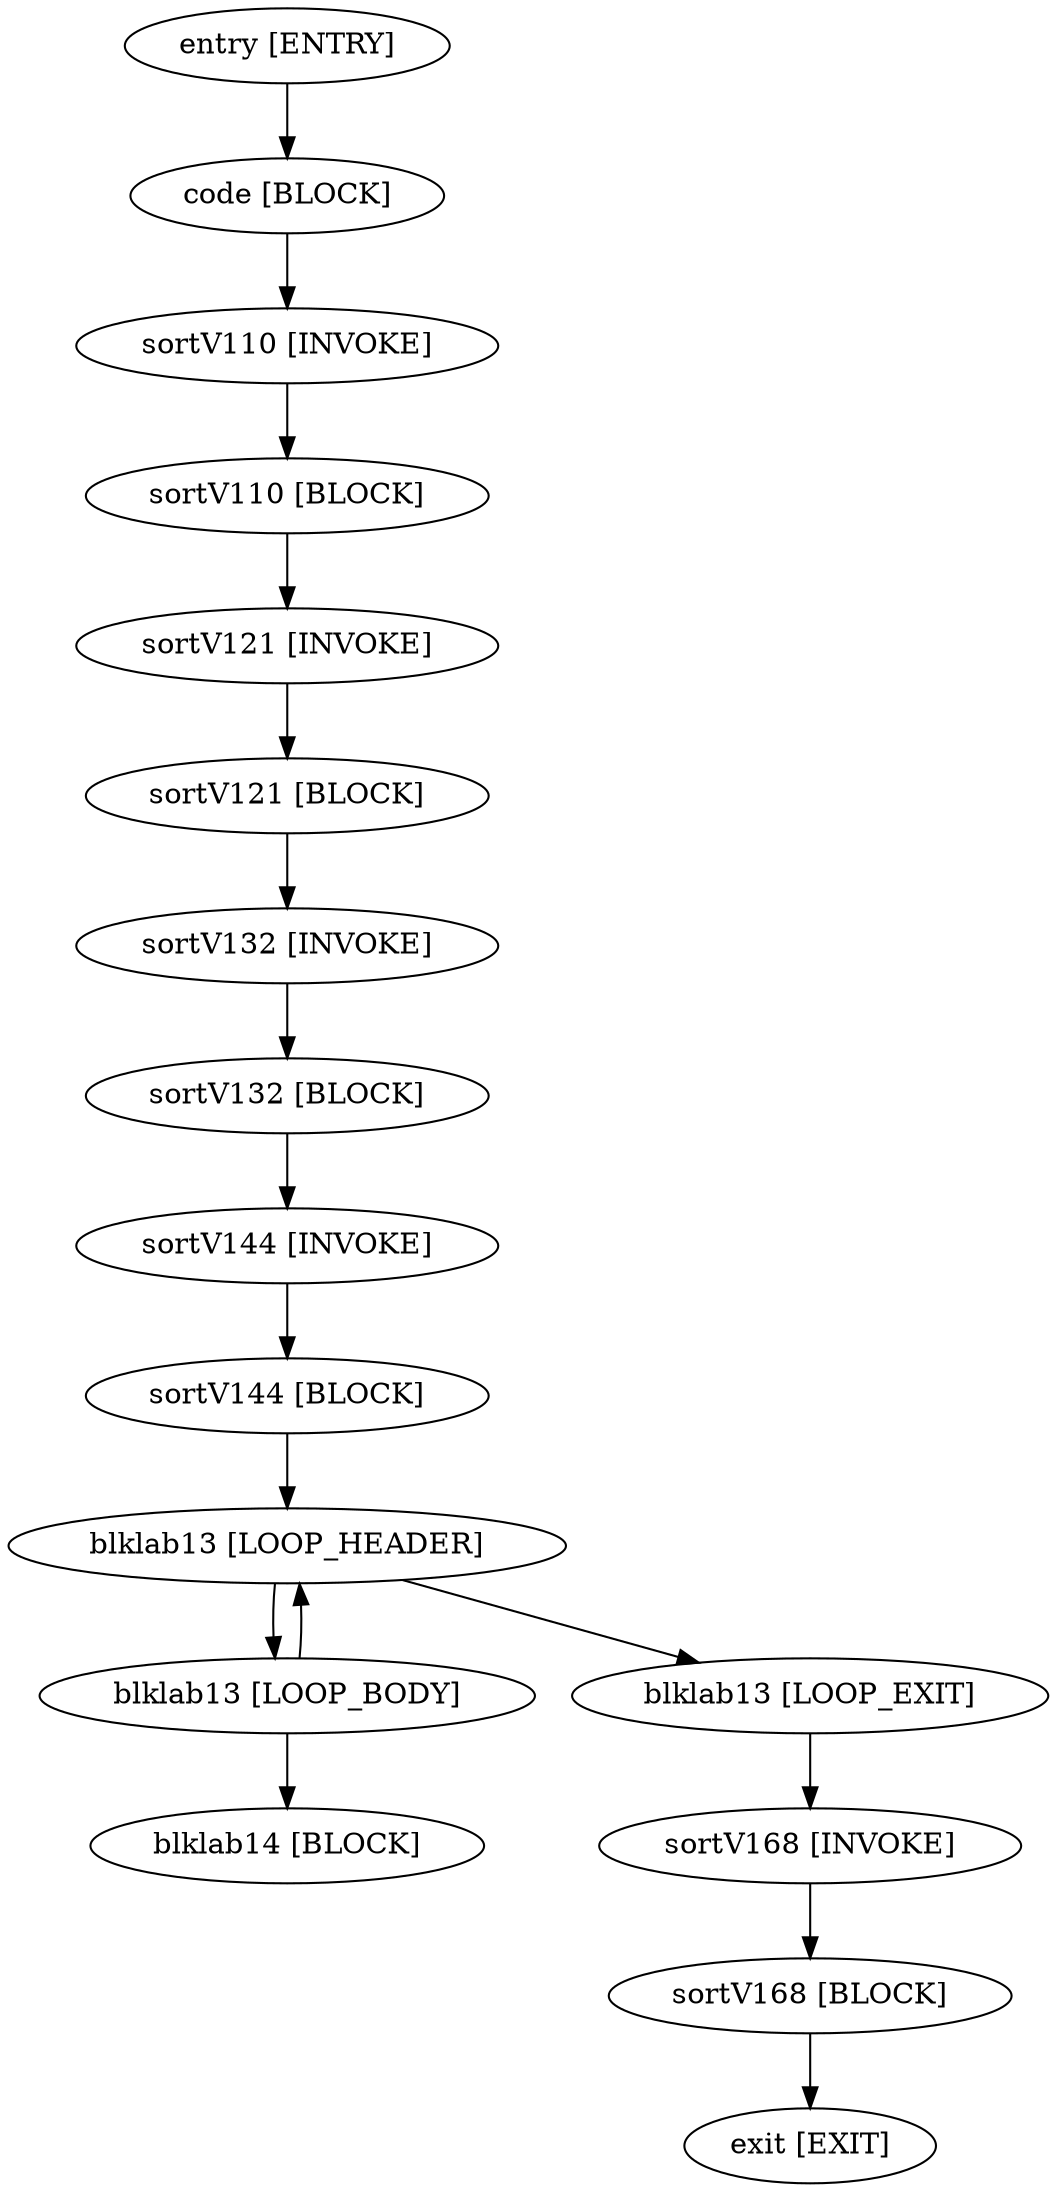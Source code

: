 digraph main{
"entry [ENTRY]"->"code [BLOCK]";
"code [BLOCK]"->"sortV110 [INVOKE]";
"sortV110 [INVOKE]"->"sortV110 [BLOCK]";
"sortV110 [BLOCK]"->"sortV121 [INVOKE]";
"sortV121 [INVOKE]"->"sortV121 [BLOCK]";
"sortV121 [BLOCK]"->"sortV132 [INVOKE]";
"sortV132 [INVOKE]"->"sortV132 [BLOCK]";
"sortV132 [BLOCK]"->"sortV144 [INVOKE]";
"sortV144 [INVOKE]"->"sortV144 [BLOCK]";
"sortV144 [BLOCK]"->"blklab13 [LOOP_HEADER]";
"blklab13 [LOOP_HEADER]"->"blklab13 [LOOP_BODY]";
"blklab13 [LOOP_HEADER]"->"blklab13 [LOOP_EXIT]";
"blklab13 [LOOP_BODY]"->"blklab13 [LOOP_HEADER]";
"blklab13 [LOOP_BODY]"->"blklab14 [BLOCK]";
"blklab13 [LOOP_EXIT]"->"sortV168 [INVOKE]";
"sortV168 [INVOKE]"->"sortV168 [BLOCK]";
"sortV168 [BLOCK]"->"exit [EXIT]";

}
